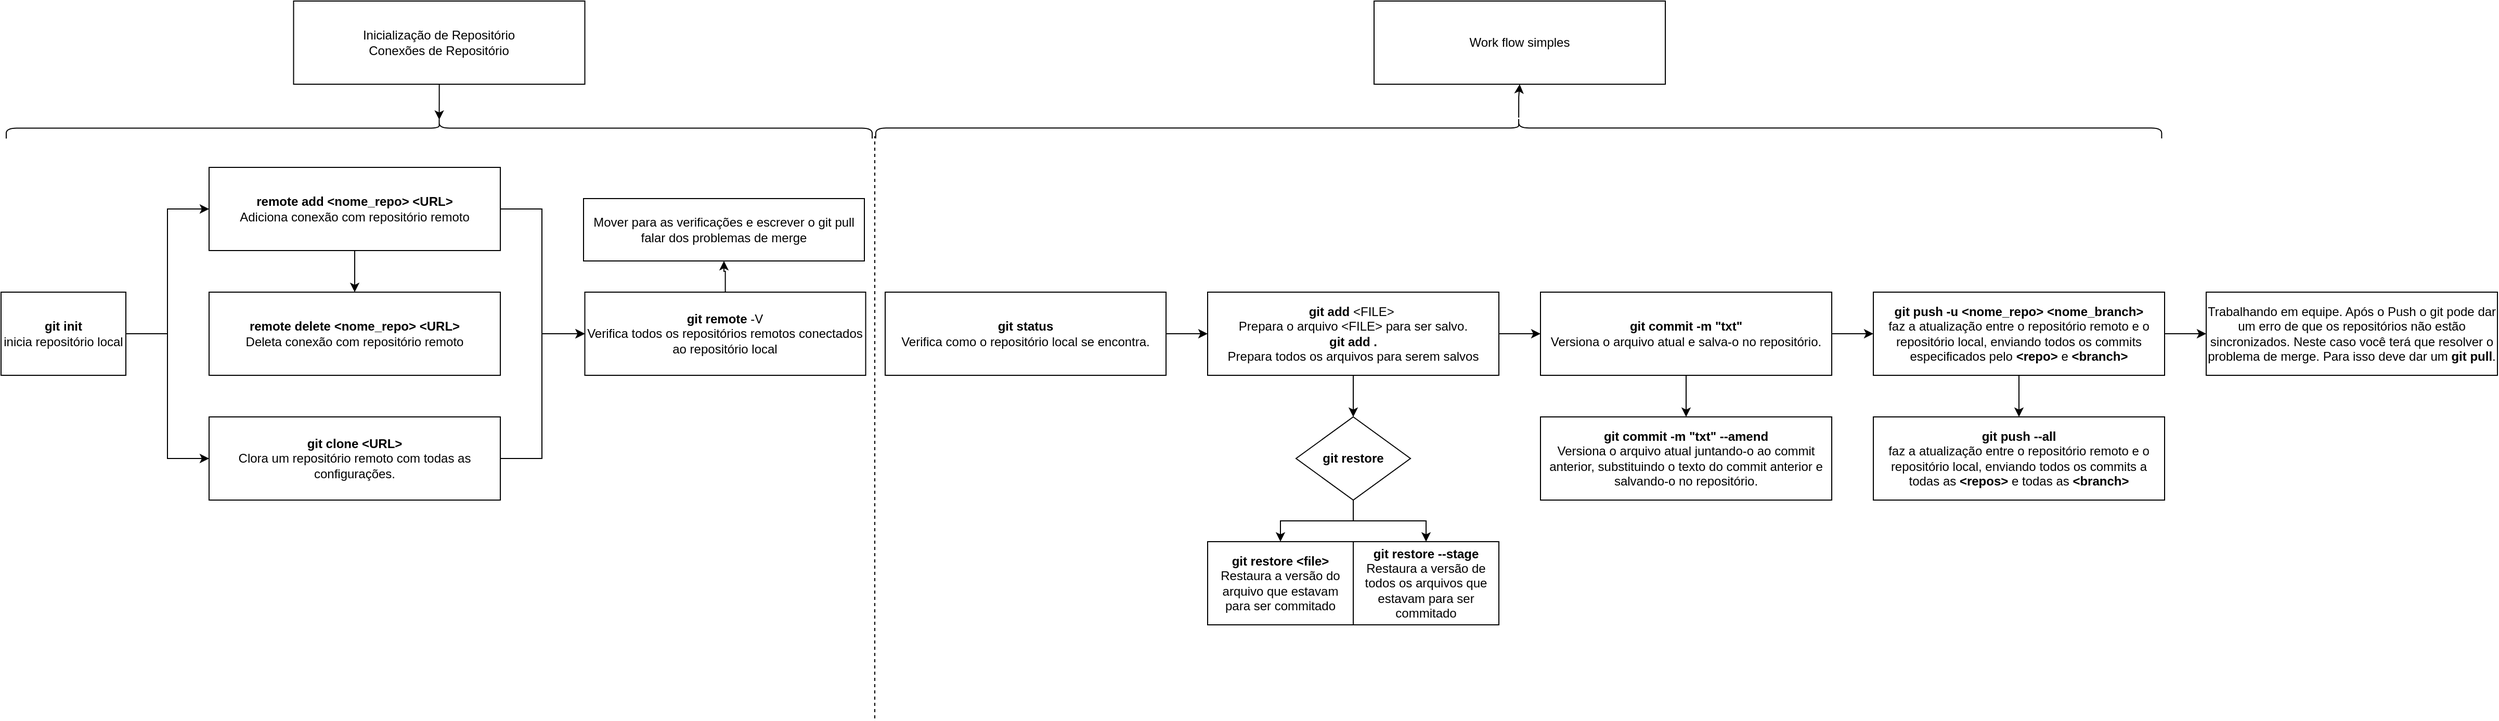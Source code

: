 <mxfile version="21.6.5" type="github">
  <diagram name="Page-1" id="52a04d89-c75d-2922-d76d-85b35f80e030">
    <mxGraphModel dx="2933" dy="1487" grid="1" gridSize="10" guides="1" tooltips="1" connect="1" arrows="1" fold="1" page="1" pageScale="1" pageWidth="1100" pageHeight="850" background="none" math="0" shadow="0">
      <root>
        <mxCell id="0" />
        <mxCell id="1" parent="0" />
        <mxCell id="dr49KxV8g7Vcw9dEUzE0-3" value="" style="edgeStyle=orthogonalEdgeStyle;rounded=0;orthogonalLoop=1;jettySize=auto;html=1;" parent="1" source="dr49KxV8g7Vcw9dEUzE0-1" target="dr49KxV8g7Vcw9dEUzE0-2" edge="1">
          <mxGeometry relative="1" as="geometry">
            <Array as="points">
              <mxPoint x="160" y="360" />
              <mxPoint x="160" y="240" />
            </Array>
          </mxGeometry>
        </mxCell>
        <mxCell id="dr49KxV8g7Vcw9dEUzE0-12" value="" style="edgeStyle=orthogonalEdgeStyle;rounded=0;orthogonalLoop=1;jettySize=auto;html=1;entryX=0;entryY=0.5;entryDx=0;entryDy=0;" parent="1" source="dr49KxV8g7Vcw9dEUzE0-1" target="dr49KxV8g7Vcw9dEUzE0-11" edge="1">
          <mxGeometry relative="1" as="geometry">
            <Array as="points">
              <mxPoint x="160" y="360" />
              <mxPoint x="160" y="480" />
            </Array>
          </mxGeometry>
        </mxCell>
        <mxCell id="dr49KxV8g7Vcw9dEUzE0-1" value="&lt;b style=&quot;&quot;&gt;git init&lt;/b&gt;&lt;br&gt;inicia repositório local" style="rounded=0;whiteSpace=wrap;html=1;" parent="1" vertex="1">
          <mxGeometry y="320" width="120" height="80" as="geometry" />
        </mxCell>
        <mxCell id="dr49KxV8g7Vcw9dEUzE0-9" value="" style="edgeStyle=orthogonalEdgeStyle;rounded=0;orthogonalLoop=1;jettySize=auto;html=1;" parent="1" source="dr49KxV8g7Vcw9dEUzE0-2" target="dr49KxV8g7Vcw9dEUzE0-8" edge="1">
          <mxGeometry relative="1" as="geometry" />
        </mxCell>
        <mxCell id="dr49KxV8g7Vcw9dEUzE0-17" value="" style="edgeStyle=orthogonalEdgeStyle;rounded=0;orthogonalLoop=1;jettySize=auto;html=1;" parent="1" source="dr49KxV8g7Vcw9dEUzE0-2" target="dr49KxV8g7Vcw9dEUzE0-16" edge="1">
          <mxGeometry relative="1" as="geometry">
            <Array as="points">
              <mxPoint x="520" y="240" />
              <mxPoint x="520" y="360" />
            </Array>
          </mxGeometry>
        </mxCell>
        <mxCell id="dr49KxV8g7Vcw9dEUzE0-2" value="&lt;b&gt;remote add &amp;lt;nome_repo&amp;gt; &amp;lt;URL&amp;gt;&lt;/b&gt;&lt;br&gt;Adiciona conexão com repositório remoto" style="rounded=0;whiteSpace=wrap;html=1;" parent="1" vertex="1">
          <mxGeometry x="200" y="200" width="280" height="80" as="geometry" />
        </mxCell>
        <mxCell id="dr49KxV8g7Vcw9dEUzE0-4" value="" style="shape=curlyBracket;whiteSpace=wrap;html=1;rounded=1;labelPosition=left;verticalLabelPosition=middle;align=right;verticalAlign=middle;rotation=90;" parent="1" vertex="1">
          <mxGeometry x="411.25" y="-254.06" width="20" height="832.5" as="geometry" />
        </mxCell>
        <mxCell id="dr49KxV8g7Vcw9dEUzE0-13" style="edgeStyle=orthogonalEdgeStyle;rounded=0;orthogonalLoop=1;jettySize=auto;html=1;entryX=0.1;entryY=0.5;entryDx=0;entryDy=0;entryPerimeter=0;" parent="1" source="dr49KxV8g7Vcw9dEUzE0-5" target="dr49KxV8g7Vcw9dEUzE0-4" edge="1">
          <mxGeometry relative="1" as="geometry" />
        </mxCell>
        <mxCell id="dr49KxV8g7Vcw9dEUzE0-5" value="Inicialização de Repositório&lt;br&gt;Conexões de Repositório" style="rounded=0;whiteSpace=wrap;html=1;" parent="1" vertex="1">
          <mxGeometry x="281.25" y="40" width="280" height="80" as="geometry" />
        </mxCell>
        <mxCell id="dr49KxV8g7Vcw9dEUzE0-8" value="&lt;b&gt;remote delete &amp;lt;nome_repo&amp;gt; &amp;lt;URL&amp;gt;&lt;/b&gt;&lt;br&gt;Deleta conexão com repositório remoto" style="rounded=0;whiteSpace=wrap;html=1;" parent="1" vertex="1">
          <mxGeometry x="200" y="320" width="280" height="80" as="geometry" />
        </mxCell>
        <mxCell id="dr49KxV8g7Vcw9dEUzE0-18" style="edgeStyle=orthogonalEdgeStyle;rounded=0;orthogonalLoop=1;jettySize=auto;html=1;entryX=0;entryY=0.5;entryDx=0;entryDy=0;" parent="1" source="dr49KxV8g7Vcw9dEUzE0-11" target="dr49KxV8g7Vcw9dEUzE0-16" edge="1">
          <mxGeometry relative="1" as="geometry">
            <Array as="points">
              <mxPoint x="520" y="480" />
              <mxPoint x="520" y="360" />
            </Array>
          </mxGeometry>
        </mxCell>
        <mxCell id="dr49KxV8g7Vcw9dEUzE0-11" value="&lt;b&gt;git clone &amp;lt;URL&amp;gt;&lt;/b&gt;&lt;br&gt;Clora um repositório remoto com todas as configurações." style="rounded=0;whiteSpace=wrap;html=1;" parent="1" vertex="1">
          <mxGeometry x="200" y="440" width="280" height="80" as="geometry" />
        </mxCell>
        <mxCell id="R2i13-WL7xHDJArr6xPu-9" value="" style="edgeStyle=orthogonalEdgeStyle;rounded=0;orthogonalLoop=1;jettySize=auto;html=1;" edge="1" parent="1" source="dr49KxV8g7Vcw9dEUzE0-16" target="R2i13-WL7xHDJArr6xPu-8">
          <mxGeometry relative="1" as="geometry" />
        </mxCell>
        <mxCell id="dr49KxV8g7Vcw9dEUzE0-16" value="&lt;b&gt;git remote&lt;/b&gt; -V&lt;br&gt;Verifica todos os repositórios remotos conectados ao repositório local" style="whiteSpace=wrap;html=1;rounded=0;" parent="1" vertex="1">
          <mxGeometry x="561.25" y="320" width="270" height="80" as="geometry" />
        </mxCell>
        <mxCell id="6Sw9gsjCaloPhcAIrw92-30" value="" style="edgeStyle=orthogonalEdgeStyle;rounded=0;orthogonalLoop=1;jettySize=auto;html=1;" parent="1" source="6Sw9gsjCaloPhcAIrw92-1" target="6Sw9gsjCaloPhcAIrw92-29" edge="1">
          <mxGeometry relative="1" as="geometry" />
        </mxCell>
        <mxCell id="6Sw9gsjCaloPhcAIrw92-1" value="" style="shape=curlyBracket;whiteSpace=wrap;html=1;rounded=1;labelPosition=left;verticalLabelPosition=middle;align=right;verticalAlign=middle;rotation=90;" parent="1" vertex="1">
          <mxGeometry x="1449.06" y="-455.94" width="20" height="1236.25" as="geometry" />
        </mxCell>
        <mxCell id="6Sw9gsjCaloPhcAIrw92-18" value="" style="edgeStyle=orthogonalEdgeStyle;rounded=0;orthogonalLoop=1;jettySize=auto;html=1;" parent="1" source="6Sw9gsjCaloPhcAIrw92-6" target="6Sw9gsjCaloPhcAIrw92-17" edge="1">
          <mxGeometry relative="1" as="geometry" />
        </mxCell>
        <mxCell id="6Sw9gsjCaloPhcAIrw92-6" value="&lt;b&gt;git status&lt;/b&gt;&lt;br&gt;Verifica como o repositório local se encontra." style="rounded=0;whiteSpace=wrap;html=1;" parent="1" vertex="1">
          <mxGeometry x="850" y="320" width="270" height="80" as="geometry" />
        </mxCell>
        <mxCell id="6Sw9gsjCaloPhcAIrw92-12" value="" style="edgeStyle=orthogonalEdgeStyle;rounded=0;orthogonalLoop=1;jettySize=auto;html=1;" parent="1" source="6Sw9gsjCaloPhcAIrw92-9" target="6Sw9gsjCaloPhcAIrw92-11" edge="1">
          <mxGeometry relative="1" as="geometry" />
        </mxCell>
        <mxCell id="6Sw9gsjCaloPhcAIrw92-14" value="" style="edgeStyle=orthogonalEdgeStyle;rounded=0;orthogonalLoop=1;jettySize=auto;html=1;" parent="1" source="6Sw9gsjCaloPhcAIrw92-9" target="6Sw9gsjCaloPhcAIrw92-13" edge="1">
          <mxGeometry relative="1" as="geometry" />
        </mxCell>
        <mxCell id="6Sw9gsjCaloPhcAIrw92-9" value="&lt;b&gt;git restore&lt;/b&gt;" style="rhombus;whiteSpace=wrap;html=1;rounded=0;" parent="1" vertex="1">
          <mxGeometry x="1245" y="440" width="110" height="80" as="geometry" />
        </mxCell>
        <mxCell id="6Sw9gsjCaloPhcAIrw92-11" value="&lt;b style=&quot;border-color: var(--border-color);&quot;&gt;git restore&lt;/b&gt;&lt;b&gt;&amp;nbsp;&amp;lt;file&amp;gt;&lt;/b&gt;&lt;br&gt;Restaura a versão do arquivo que estavam para ser commitado" style="whiteSpace=wrap;html=1;rounded=0;" parent="1" vertex="1">
          <mxGeometry x="1160" y="560" width="140" height="80" as="geometry" />
        </mxCell>
        <mxCell id="6Sw9gsjCaloPhcAIrw92-13" value="&lt;b style=&quot;border-color: var(--border-color);&quot;&gt;git restore&lt;/b&gt;&lt;b&gt;&amp;nbsp;--stage&lt;/b&gt;&lt;br&gt;Restaura a versão de todos os arquivos que estavam para ser commitado" style="whiteSpace=wrap;html=1;rounded=0;" parent="1" vertex="1">
          <mxGeometry x="1300" y="560" width="140" height="80" as="geometry" />
        </mxCell>
        <mxCell id="6Sw9gsjCaloPhcAIrw92-15" value="" style="endArrow=none;dashed=1;html=1;rounded=0;" parent="1" edge="1">
          <mxGeometry width="50" height="50" relative="1" as="geometry">
            <mxPoint x="840" y="730" as="sourcePoint" />
            <mxPoint x="840" y="170" as="targetPoint" />
          </mxGeometry>
        </mxCell>
        <mxCell id="6Sw9gsjCaloPhcAIrw92-19" style="edgeStyle=orthogonalEdgeStyle;rounded=0;orthogonalLoop=1;jettySize=auto;html=1;entryX=0.5;entryY=0;entryDx=0;entryDy=0;" parent="1" source="6Sw9gsjCaloPhcAIrw92-17" target="6Sw9gsjCaloPhcAIrw92-9" edge="1">
          <mxGeometry relative="1" as="geometry" />
        </mxCell>
        <mxCell id="6Sw9gsjCaloPhcAIrw92-22" value="" style="edgeStyle=orthogonalEdgeStyle;rounded=0;orthogonalLoop=1;jettySize=auto;html=1;" parent="1" source="6Sw9gsjCaloPhcAIrw92-17" target="6Sw9gsjCaloPhcAIrw92-21" edge="1">
          <mxGeometry relative="1" as="geometry" />
        </mxCell>
        <mxCell id="6Sw9gsjCaloPhcAIrw92-17" value="&lt;b&gt;git add&lt;/b&gt; &amp;lt;FILE&amp;gt;&amp;nbsp;&lt;br&gt;Prepara o arquivo &amp;lt;FILE&amp;gt; para ser salvo.&lt;br&gt;&lt;b&gt;git add .&lt;/b&gt;&lt;br&gt;Prepara todos os arquivos para serem salvos" style="whiteSpace=wrap;html=1;rounded=0;" parent="1" vertex="1">
          <mxGeometry x="1160" y="320" width="280" height="80" as="geometry" />
        </mxCell>
        <mxCell id="6Sw9gsjCaloPhcAIrw92-24" value="" style="edgeStyle=orthogonalEdgeStyle;rounded=0;orthogonalLoop=1;jettySize=auto;html=1;" parent="1" source="6Sw9gsjCaloPhcAIrw92-21" target="6Sw9gsjCaloPhcAIrw92-23" edge="1">
          <mxGeometry relative="1" as="geometry" />
        </mxCell>
        <mxCell id="6Sw9gsjCaloPhcAIrw92-26" value="" style="edgeStyle=orthogonalEdgeStyle;rounded=0;orthogonalLoop=1;jettySize=auto;html=1;" parent="1" source="6Sw9gsjCaloPhcAIrw92-21" target="6Sw9gsjCaloPhcAIrw92-25" edge="1">
          <mxGeometry relative="1" as="geometry" />
        </mxCell>
        <mxCell id="6Sw9gsjCaloPhcAIrw92-21" value="&lt;b&gt;git commit -m &quot;txt&quot;&lt;/b&gt;&lt;br&gt;Versiona o arquivo atual e salva-o no repositório." style="whiteSpace=wrap;html=1;rounded=0;" parent="1" vertex="1">
          <mxGeometry x="1480" y="320" width="280" height="80" as="geometry" />
        </mxCell>
        <mxCell id="6Sw9gsjCaloPhcAIrw92-23" value="&lt;b&gt;&lt;span style=&quot;border-color: var(--border-color);&quot;&gt;git commit -m &quot;txt&quot;&lt;/span&gt;&amp;nbsp;--amend&lt;br&gt;&lt;/b&gt;Versiona o arquivo atual juntando-o ao commit anterior, substituindo o texto do commit anterior e salvando-o no repositório.&lt;b&gt;&lt;br&gt;&lt;/b&gt;" style="whiteSpace=wrap;html=1;rounded=0;" parent="1" vertex="1">
          <mxGeometry x="1480" y="440" width="280" height="80" as="geometry" />
        </mxCell>
        <mxCell id="6Sw9gsjCaloPhcAIrw92-28" value="" style="edgeStyle=orthogonalEdgeStyle;rounded=0;orthogonalLoop=1;jettySize=auto;html=1;" parent="1" source="6Sw9gsjCaloPhcAIrw92-25" target="6Sw9gsjCaloPhcAIrw92-27" edge="1">
          <mxGeometry relative="1" as="geometry" />
        </mxCell>
        <mxCell id="R2i13-WL7xHDJArr6xPu-11" value="" style="edgeStyle=orthogonalEdgeStyle;rounded=0;orthogonalLoop=1;jettySize=auto;html=1;" edge="1" parent="1" source="6Sw9gsjCaloPhcAIrw92-25" target="R2i13-WL7xHDJArr6xPu-10">
          <mxGeometry relative="1" as="geometry" />
        </mxCell>
        <mxCell id="6Sw9gsjCaloPhcAIrw92-25" value="&lt;b&gt;git push -u &amp;lt;nome_repo&amp;gt; &amp;lt;nome_branch&amp;gt;&lt;/b&gt;&lt;br&gt;faz a atualização entre o repositório remoto e o repositório local, enviando todos os commits especificados pelo&amp;nbsp;&lt;b&gt;&amp;lt;repo&amp;gt;&lt;/b&gt; e &lt;b&gt;&amp;lt;branch&amp;gt;&lt;/b&gt;" style="whiteSpace=wrap;html=1;rounded=0;" parent="1" vertex="1">
          <mxGeometry x="1800" y="320" width="280" height="80" as="geometry" />
        </mxCell>
        <mxCell id="6Sw9gsjCaloPhcAIrw92-27" value="&lt;span style=&quot;border-color: var(--border-color);&quot;&gt;&lt;b&gt;git push --all&lt;/b&gt;&lt;br&gt;faz a atualização entre o repositório remoto e o repositório local, enviando todos os commits a todas as &lt;b&gt;&amp;lt;repos&amp;gt;&lt;/b&gt; e todas as &lt;b&gt;&amp;lt;branch&amp;gt;&lt;/b&gt;&lt;br&gt;&lt;/span&gt;" style="whiteSpace=wrap;html=1;rounded=0;" parent="1" vertex="1">
          <mxGeometry x="1800" y="440" width="280" height="80" as="geometry" />
        </mxCell>
        <mxCell id="6Sw9gsjCaloPhcAIrw92-29" value="Work flow simples" style="whiteSpace=wrap;html=1;align=center;rounded=0;" parent="1" vertex="1">
          <mxGeometry x="1320" y="40" width="280" height="80" as="geometry" />
        </mxCell>
        <mxCell id="R2i13-WL7xHDJArr6xPu-8" value="Mover para as verificações e escrever o git pull falar dos problemas de merge" style="whiteSpace=wrap;html=1;rounded=0;" vertex="1" parent="1">
          <mxGeometry x="560" y="230" width="270" height="60" as="geometry" />
        </mxCell>
        <mxCell id="R2i13-WL7xHDJArr6xPu-10" value="Trabalhando em equipe. Após o Push o git pode dar um erro de que os repositórios não estão sincronizados. Neste caso você terá que resolver o problema de merge. Para isso deve dar um &lt;b&gt;git pull&lt;/b&gt;." style="whiteSpace=wrap;html=1;rounded=0;" vertex="1" parent="1">
          <mxGeometry x="2120" y="320" width="280" height="80" as="geometry" />
        </mxCell>
      </root>
    </mxGraphModel>
  </diagram>
</mxfile>
